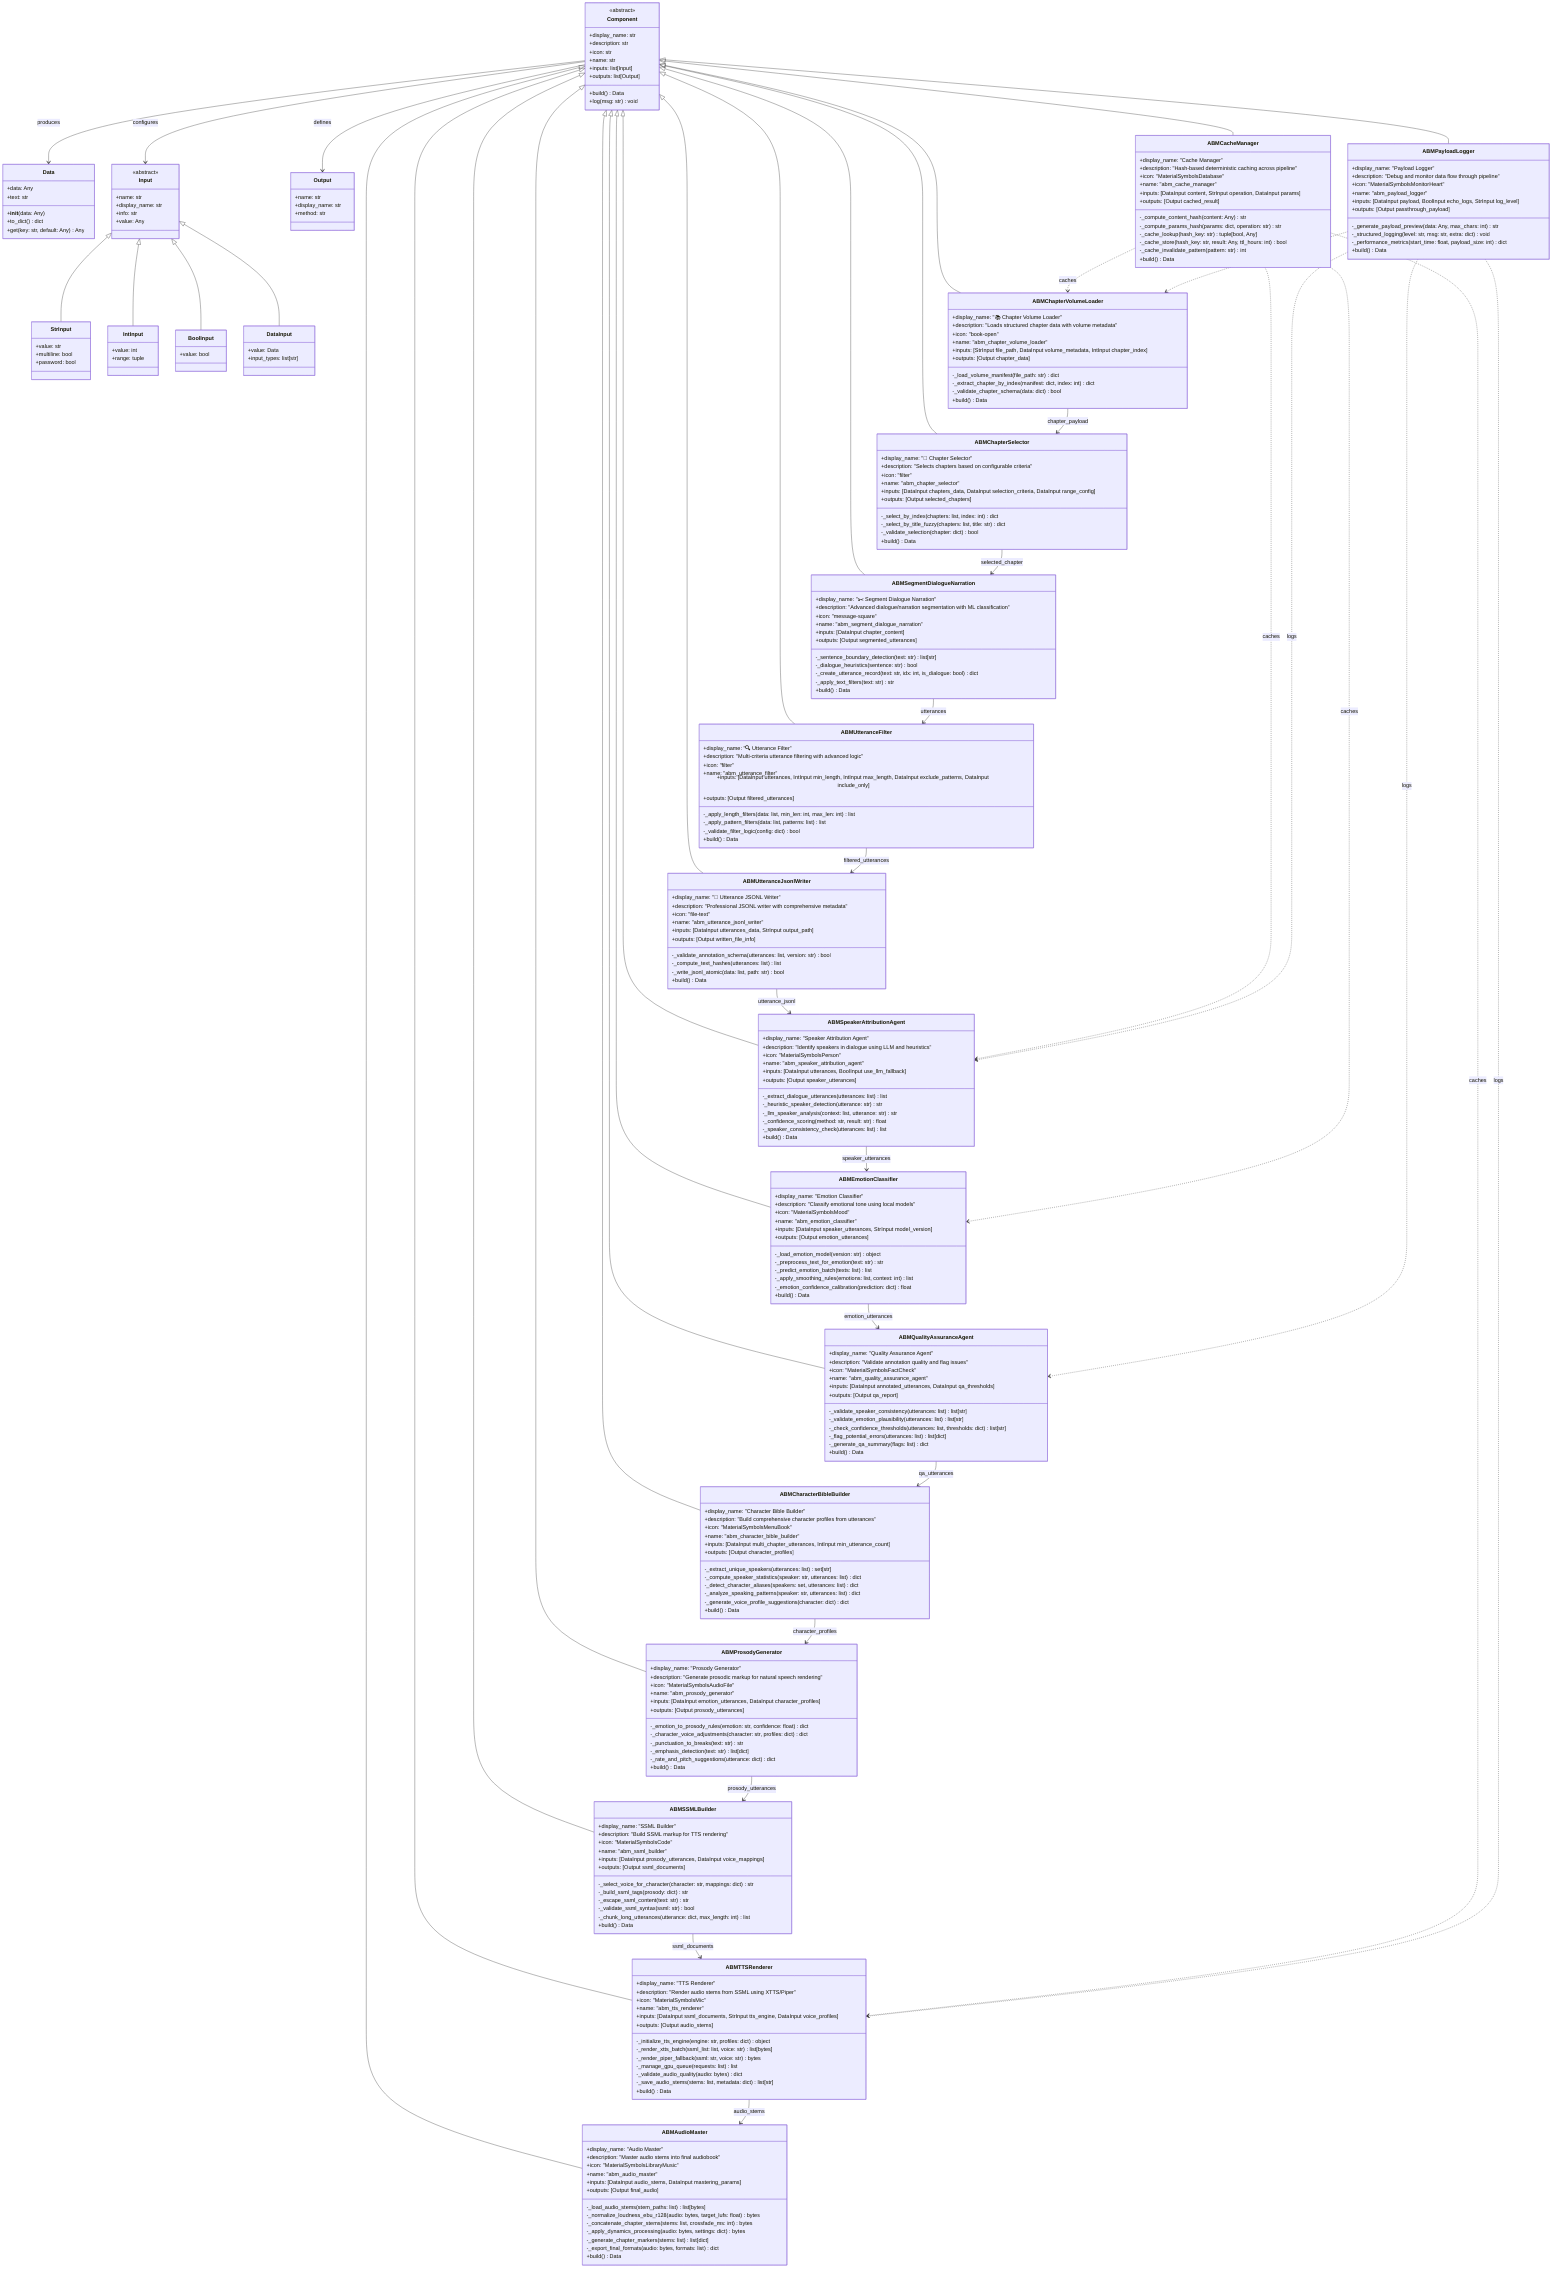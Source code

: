 %% LangFlow Audiobook Component UML (Final MVP Specification)
%% Shows the complete class structure for the functional audiobook processing system

classDiagram
    direction TB

    %% Base LangFlow Framework
    class Component {
        <<abstract>>
        +display_name: str
        +description: str
        +icon: str
        +name: str
        +inputs: list[Input]
        +outputs: list[Output]
        +build() Data
        +log(msg: str) void
    }

    class Data {
        +data: Any
        +text: str
        +__init__(data: Any)
        +to_dict() dict
        +get(key: str, default: Any) Any
    }

    class Input {
        <<abstract>>
        +name: str
        +display_name: str
        +info: str
        +value: Any
    }

    class Output {
        +name: str
        +display_name: str
        +method: str
    }

    %% Input Specializations
    class StrInput {
        +value: str
        +multiline: bool
        +password: bool
    }

    class IntInput {
        +value: int
        +range: tuple
    }

    class BoolInput {
        +value: bool
    }

    class DataInput {
        +value: Data
        +input_types: list[str]
    }

    %% Core Pipeline Components
    class ABMChapterVolumeLoader {
        +display_name: "📚 Chapter Volume Loader"
        +description: "Loads structured chapter data with volume metadata"
        +icon: "book-open"
        +name: "abm_chapter_volume_loader"
        +inputs: [StrInput file_path, DataInput volume_metadata, IntInput chapter_index]
        +outputs: [Output chapter_data]
        -_load_volume_manifest(file_path: str) dict
        -_extract_chapter_by_index(manifest: dict, index: int) dict
        -_validate_chapter_schema(data: dict) bool
        +build() Data
    }

    class ABMChapterSelector {
        +display_name: "🎯 Chapter Selector"
        +description: "Selects chapters based on configurable criteria"
        +icon: "filter"
        +name: "abm_chapter_selector"
        +inputs: [DataInput chapters_data, DataInput selection_criteria, DataInput range_config]
        +outputs: [Output selected_chapters]
        -_select_by_index(chapters: list, index: int) dict
        -_select_by_title_fuzzy(chapters: list, title: str) dict
        -_validate_selection(chapter: dict) bool
        +build() Data
    }

    class ABMSegmentDialogueNarration {
        +display_name: "✂️ Segment Dialogue Narration"
        +description: "Advanced dialogue/narration segmentation with ML classification"
        +icon: "message-square"
        +name: "abm_segment_dialogue_narration"
        +inputs: [DataInput chapter_content]
        +outputs: [Output segmented_utterances]
        -_sentence_boundary_detection(text: str) list[str]
        -_dialogue_heuristics(sentence: str) bool
        -_create_utterance_record(text: str, idx: int, is_dialogue: bool) dict
        -_apply_text_filters(text: str) str
        +build() Data
    }

    class ABMUtteranceFilter {
        +display_name: "🔍 Utterance Filter"
        +description: "Multi-criteria utterance filtering with advanced logic"
        +icon: "filter"
        +name: "abm_utterance_filter"
        +inputs: [DataInput utterances, IntInput min_length, IntInput max_length, DataInput exclude_patterns, DataInput include_only]
        +outputs: [Output filtered_utterances]
        -_apply_length_filters(data: list, min_len: int, max_len: int) list
        -_apply_pattern_filters(data: list, patterns: list) list
        -_validate_filter_logic(config: dict) bool
        +build() Data
    }

    class ABMUtteranceJsonlWriter {
        +display_name: "💾 Utterance JSONL Writer"
        +description: "Professional JSONL writer with comprehensive metadata"
        +icon: "file-text"
        +name: "abm_utterance_jsonl_writer"
        +inputs: [DataInput utterances_data, StrInput output_path]
        +outputs: [Output written_file_info]
        -_validate_annotation_schema(utterances: list, version: str) bool
        -_compute_text_hashes(utterances: list) list
        -_write_jsonl_atomic(data: list, path: str) bool
        +build() Data
    }

    %% Multi-Agent Enhancement Components
    class ABMSpeakerAttributionAgent {
        +display_name: "Speaker Attribution Agent"
        +description: "Identify speakers in dialogue using LLM and heuristics"
        +icon: "MaterialSymbolsPerson"
        +name: "abm_speaker_attribution_agent"
        +inputs: [DataInput utterances, BoolInput use_llm_fallback]
        +outputs: [Output speaker_utterances]
        -_extract_dialogue_utterances(utterances: list) list
        -_heuristic_speaker_detection(utterance: str) str
        -_llm_speaker_analysis(context: list, utterance: str) str
        -_confidence_scoring(method: str, result: str) float
        -_speaker_consistency_check(utterances: list) list
        +build() Data
    }

    class ABMEmotionClassifier {
        +display_name: "Emotion Classifier" 
        +description: "Classify emotional tone using local models"
        +icon: "MaterialSymbolsMood"
        +name: "abm_emotion_classifier"
        +inputs: [DataInput speaker_utterances, StrInput model_version]
        +outputs: [Output emotion_utterances]
        -_load_emotion_model(version: str) object
        -_preprocess_text_for_emotion(text: str) str
        -_predict_emotion_batch(texts: list) list
        -_apply_smoothing_rules(emotions: list, context: int) list
        -_emotion_confidence_calibration(prediction: dict) float
        +build() Data
    }

    class ABMQualityAssuranceAgent {
        +display_name: "Quality Assurance Agent"
        +description: "Validate annotation quality and flag issues"
        +icon: "MaterialSymbolsFactCheck"
        +name: "abm_quality_assurance_agent"
        +inputs: [DataInput annotated_utterances, DataInput qa_thresholds]
        +outputs: [Output qa_report]
        -_validate_speaker_consistency(utterances: list) list[str]
        -_validate_emotion_plausibility(utterances: list) list[str]
        -_check_confidence_thresholds(utterances: list, thresholds: dict) list[str]
        -_flag_potential_errors(utterances: list) list[dict]
        -_generate_qa_summary(flags: list) dict
        +build() Data
    }

    class ABMCharacterBibleBuilder {
        +display_name: "Character Bible Builder"
        +description: "Build comprehensive character profiles from utterances"
        +icon: "MaterialSymbolsMenuBook"
        +name: "abm_character_bible_builder"
        +inputs: [DataInput multi_chapter_utterances, IntInput min_utterance_count]
        +outputs: [Output character_profiles]
        -_extract_unique_speakers(utterances: list) set[str]
        -_compute_speaker_statistics(speaker: str, utterances: list) dict
        -_detect_character_aliases(speakers: set, utterances: list) dict
        -_analyze_speaking_patterns(speaker: str, utterances: list) dict
        -_generate_voice_profile_suggestions(character: dict) dict
        +build() Data
    }

    %% Audio Generation Pipeline Components
    class ABMProsodyGenerator {
        +display_name: "Prosody Generator"
        +description: "Generate prosodic markup for natural speech rendering"
        +icon: "MaterialSymbolsAudioFile"
        +name: "abm_prosody_generator"
        +inputs: [DataInput emotion_utterances, DataInput character_profiles]
        +outputs: [Output prosody_utterances]
        -_emotion_to_prosody_rules(emotion: str, confidence: float) dict
        -_character_voice_adjustments(character: str, profiles: dict) dict
        -_punctuation_to_breaks(text: str) str
        -_emphasis_detection(text: str) list[dict]
        -_rate_and_pitch_suggestions(utterance: dict) dict
        +build() Data
    }

    class ABMSSMLBuilder {
        +display_name: "SSML Builder"
        +description: "Build SSML markup for TTS rendering"
        +icon: "MaterialSymbolsCode"
        +name: "abm_ssml_builder"
        +inputs: [DataInput prosody_utterances, DataInput voice_mappings]
        +outputs: [Output ssml_documents]
        -_select_voice_for_character(character: str, mappings: dict) str
        -_build_ssml_tags(prosody: dict) str
        -_escape_ssml_content(text: str) str
        -_validate_ssml_syntax(ssml: str) bool
        -_chunk_long_utterances(utterance: dict, max_length: int) list
        +build() Data
    }

    class ABMTTSRenderer {
        +display_name: "TTS Renderer"
        +description: "Render audio stems from SSML using XTTS/Piper"
        +icon: "MaterialSymbolsMic"
        +name: "abm_tts_renderer"
        +inputs: [DataInput ssml_documents, StrInput tts_engine, DataInput voice_profiles]
        +outputs: [Output audio_stems]
        -_initialize_tts_engine(engine: str, profiles: dict) object
        -_render_xtts_batch(ssml_list: list, voice: str) list[bytes]
        -_render_piper_fallback(ssml: str, voice: str) bytes
        -_manage_gpu_queue(requests: list) list
        -_validate_audio_quality(audio: bytes) dict
        -_save_audio_stems(stems: list, metadata: dict) list[str]
        +build() Data
    }

    class ABMAudioMaster {
        +display_name: "Audio Master"
        +description: "Master audio stems into final audiobook"
        +icon: "MaterialSymbolsLibraryMusic"
        +name: "abm_audio_master"
        +inputs: [DataInput audio_stems, DataInput mastering_params]
        +outputs: [Output final_audio]
        -_load_audio_stems(stem_paths: list) list[bytes]
        -_normalize_loudness_ebu_r128(audio: bytes, target_lufs: float) bytes
        -_concatenate_chapter_stems(stems: list, crossfade_ms: int) bytes
        -_apply_dynamics_processing(audio: bytes, settings: dict) bytes
        -_generate_chapter_markers(stems: list) list[dict]
        -_export_final_formats(audio: bytes, formats: list) dict
        +build() Data
    }

    %% Utility Components
    class ABMPayloadLogger {
        +display_name: "Payload Logger"
        +description: "Debug and monitor data flow through pipeline"
        +icon: "MaterialSymbolsMonitorHeart"
        +name: "abm_payload_logger"
        +inputs: [DataInput payload, BoolInput echo_logs, StrInput log_level]
        +outputs: [Output passthrough_payload]
        -_generate_payload_preview(data: Any, max_chars: int) str
        -_structured_logging(level: str, msg: str, extra: dict) void
        -_performance_metrics(start_time: float, payload_size: int) dict
        +build() Data
    }

    class ABMCacheManager {
        +display_name: "Cache Manager"
        +description: "Hash-based deterministic caching across pipeline"
        +icon: "MaterialSymbolsDatabase"
        +name: "abm_cache_manager"
        +inputs: [DataInput content, StrInput operation, DataInput params]
        +outputs: [Output cached_result]
        -_compute_content_hash(content: Any) str
        -_compute_params_hash(params: dict, operation: str) str
        -_cache_lookup(hash_key: str) tuple[bool, Any]
        -_cache_store(hash_key: str, result: Any, ttl_hours: int) bool
        -_cache_invalidate_pattern(pattern: str) int
        +build() Data
    }

    %% Inheritance Relationships
    Component <|-- ABMChapterVolumeLoader
    Component <|-- ABMChapterSelector
    Component <|-- ABMSegmentDialogueNarration
    Component <|-- ABMUtteranceFilter
    Component <|-- ABMUtteranceJsonlWriter
    Component <|-- ABMSpeakerAttributionAgent
    Component <|-- ABMEmotionClassifier
    Component <|-- ABMQualityAssuranceAgent
    Component <|-- ABMCharacterBibleBuilder
    Component <|-- ABMProsodyGenerator
    Component <|-- ABMSSMLBuilder
    Component <|-- ABMTTSRenderer
    Component <|-- ABMAudioMaster
    Component <|-- ABMPayloadLogger
    Component <|-- ABMCacheManager

    Input <|-- StrInput
    Input <|-- IntInput
    Input <|-- BoolInput
    Input <|-- DataInput

    %% Composition Relationships
    Component --> Data : produces
    Component --> Input : configures
    Component --> Output : defines

    %% Data Flow Dependencies
    ABMChapterVolumeLoader --> ABMChapterSelector : chapter_payload
    ABMChapterSelector --> ABMSegmentDialogueNarration : selected_chapter
    ABMSegmentDialogueNarration --> ABMUtteranceFilter : utterances
    ABMUtteranceFilter --> ABMUtteranceJsonlWriter : filtered_utterances
    ABMUtteranceJsonlWriter --> ABMSpeakerAttributionAgent : utterance_jsonl
    ABMSpeakerAttributionAgent --> ABMEmotionClassifier : speaker_utterances
    ABMEmotionClassifier --> ABMQualityAssuranceAgent : emotion_utterances
    ABMQualityAssuranceAgent --> ABMCharacterBibleBuilder : qa_utterances
    ABMCharacterBibleBuilder --> ABMProsodyGenerator : character_profiles
    ABMProsodyGenerator --> ABMSSMLBuilder : prosody_utterances
    ABMSSMLBuilder --> ABMTTSRenderer : ssml_documents
    ABMTTSRenderer --> ABMAudioMaster : audio_stems

    %% Cross-cutting Concerns
    ABMCacheManager ..> ABMChapterVolumeLoader : caches
    ABMCacheManager ..> ABMSpeakerAttributionAgent : caches
    ABMCacheManager ..> ABMEmotionClassifier : caches
    ABMCacheManager ..> ABMTTSRenderer : caches
    ABMPayloadLogger ..> ABMChapterVolumeLoader : logs
    ABMPayloadLogger ..> ABMSpeakerAttributionAgent : logs
    ABMPayloadLogger ..> ABMQualityAssuranceAgent : logs
    ABMPayloadLogger ..> ABMTTSRenderer : logs